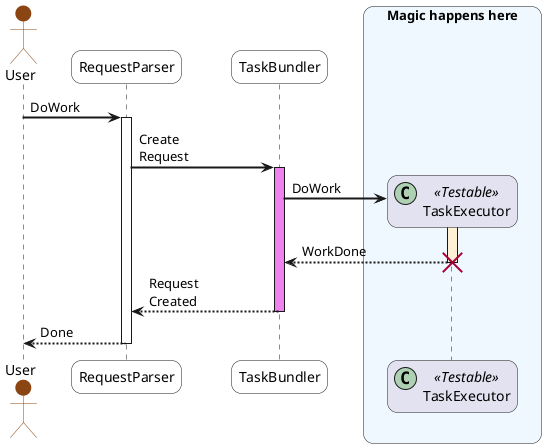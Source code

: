 @startuml

'!include plantuml-ae.iuml

skinparam sequenceArrowThickness 2
skinparam roundcorner 20
skinparam maxmessagesize 60


skinparam ParticipantPadding 20
skinparam BoxPadding 10
skinparam SequenceBoxBackgroundColor AliceBlue
skinparam ActorBorderColor    SaddleBrown


actor User #SaddleBrown

participant "RequestParser" as A #white
participant "TaskBundler" as B #white

box "Magic happens here"
participant "TaskExecutor" as C << (C,#ADD1B2) Testable >>
end box

User -> A: DoWork
activate A

A -> B: Create Request
activate B #violet

create C
B -> C: DoWork
activate C #PapayaWhip
C --> B: WorkDone
destroy C

B --> A: Request Created
deactivate B

A --> User: Done
deactivate A

'!include ../../plantuml-styles/ae-copyright-footer.txt
@enduml
